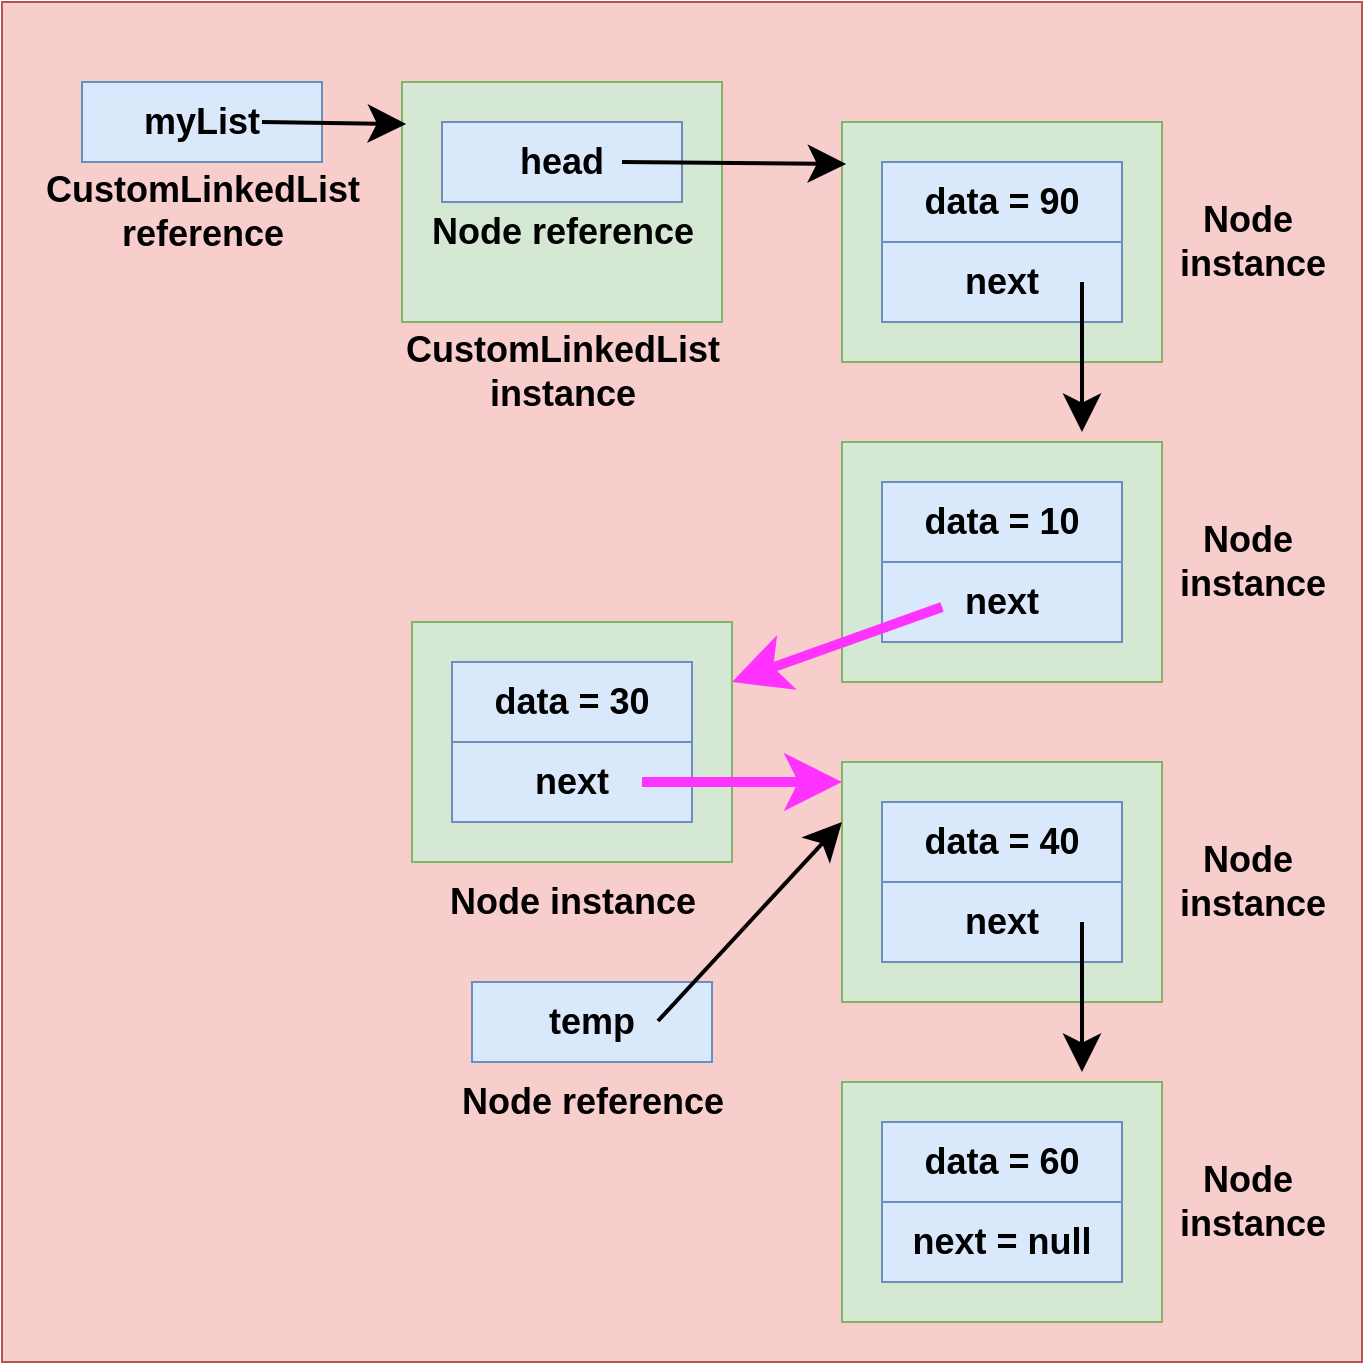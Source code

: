 <mxfile version="24.3.1" type="github">
  <diagram name="Page-1" id="obtLO9Ykf1SX7V-qpWQ-">
    <mxGraphModel dx="1224" dy="698" grid="1" gridSize="10" guides="1" tooltips="1" connect="1" arrows="1" fold="1" page="1" pageScale="1" pageWidth="850" pageHeight="1100" math="0" shadow="0">
      <root>
        <mxCell id="0" />
        <mxCell id="1" parent="0" />
        <mxCell id="OWp0184Ef4b5I24yEP23-57" value="" style="rounded=0;whiteSpace=wrap;html=1;fillColor=#f8cecc;strokeColor=#b85450;" parent="1" vertex="1">
          <mxGeometry x="80" y="40" width="680" height="680" as="geometry" />
        </mxCell>
        <mxCell id="OWp0184Ef4b5I24yEP23-30" value="" style="rounded=0;whiteSpace=wrap;html=1;fillColor=#d5e8d4;strokeColor=#82b366;" parent="1" vertex="1">
          <mxGeometry x="500" y="100" width="160" height="120" as="geometry" />
        </mxCell>
        <mxCell id="OWp0184Ef4b5I24yEP23-1" value="myList" style="rounded=0;whiteSpace=wrap;html=1;fontSize=18;fontStyle=1;fillColor=#dae8fc;strokeColor=#6c8ebf;" parent="1" vertex="1">
          <mxGeometry x="120" y="80" width="120" height="40" as="geometry" />
        </mxCell>
        <mxCell id="OWp0184Ef4b5I24yEP23-2" value="CustomLinkedList&lt;div style=&quot;font-size: 18px;&quot;&gt;reference&lt;/div&gt;" style="text;html=1;align=center;verticalAlign=middle;resizable=0;points=[];autosize=1;strokeColor=none;fillColor=none;fontSize=18;fontStyle=1" parent="1" vertex="1">
          <mxGeometry x="95" y="115" width="170" height="60" as="geometry" />
        </mxCell>
        <mxCell id="OWp0184Ef4b5I24yEP23-3" value="" style="rounded=0;whiteSpace=wrap;html=1;fontSize=18;fontStyle=1;fillColor=#d5e8d4;strokeColor=#82b366;" parent="1" vertex="1">
          <mxGeometry x="280" y="80" width="160" height="120" as="geometry" />
        </mxCell>
        <mxCell id="OWp0184Ef4b5I24yEP23-4" value="head" style="rounded=0;whiteSpace=wrap;html=1;fontSize=18;fontStyle=1;fillColor=#dae8fc;strokeColor=#6c8ebf;" parent="1" vertex="1">
          <mxGeometry x="300" y="100" width="120" height="40" as="geometry" />
        </mxCell>
        <mxCell id="OWp0184Ef4b5I24yEP23-5" value="Node reference" style="text;html=1;align=center;verticalAlign=middle;resizable=0;points=[];autosize=1;strokeColor=none;fillColor=none;fontSize=18;fontStyle=1" parent="1" vertex="1">
          <mxGeometry x="285" y="135" width="150" height="40" as="geometry" />
        </mxCell>
        <mxCell id="OWp0184Ef4b5I24yEP23-6" value="CustomLinkedList&lt;div style=&quot;font-size: 18px;&quot;&gt;instance&lt;/div&gt;" style="text;html=1;align=center;verticalAlign=middle;resizable=0;points=[];autosize=1;strokeColor=none;fillColor=none;fontSize=18;fontStyle=1" parent="1" vertex="1">
          <mxGeometry x="275" y="195" width="170" height="60" as="geometry" />
        </mxCell>
        <mxCell id="OWp0184Ef4b5I24yEP23-7" value="" style="endArrow=classic;html=1;rounded=0;entryX=0.013;entryY=0.175;entryDx=0;entryDy=0;entryPerimeter=0;fontSize=18;fontStyle=1;strokeWidth=2;jumpSize=6;endSize=13;" parent="1" target="OWp0184Ef4b5I24yEP23-3" edge="1">
          <mxGeometry width="50" height="50" relative="1" as="geometry">
            <mxPoint x="210" y="100" as="sourcePoint" />
            <mxPoint x="260" y="50" as="targetPoint" />
          </mxGeometry>
        </mxCell>
        <mxCell id="OWp0184Ef4b5I24yEP23-8" value="data = 90" style="rounded=0;whiteSpace=wrap;html=1;fontSize=18;fontStyle=1;fillColor=#dae8fc;strokeColor=#6c8ebf;" parent="1" vertex="1">
          <mxGeometry x="520" y="120" width="120" height="40" as="geometry" />
        </mxCell>
        <mxCell id="OWp0184Ef4b5I24yEP23-10" value="next" style="rounded=0;whiteSpace=wrap;html=1;fontSize=18;fontStyle=1;fillColor=#dae8fc;strokeColor=#6c8ebf;" parent="1" vertex="1">
          <mxGeometry x="520" y="160" width="120" height="40" as="geometry" />
        </mxCell>
        <mxCell id="OWp0184Ef4b5I24yEP23-11" value="Node&amp;nbsp;&lt;div&gt;instance&lt;/div&gt;" style="text;html=1;align=center;verticalAlign=middle;resizable=0;points=[];autosize=1;strokeColor=none;fillColor=none;fontSize=18;fontStyle=1" parent="1" vertex="1">
          <mxGeometry x="660" y="130" width="90" height="60" as="geometry" />
        </mxCell>
        <mxCell id="OWp0184Ef4b5I24yEP23-21" value="" style="endArrow=classic;html=1;rounded=0;fontSize=18;fontStyle=1;strokeWidth=2;jumpSize=6;endSize=13;" parent="1" edge="1">
          <mxGeometry width="50" height="50" relative="1" as="geometry">
            <mxPoint x="620" y="180" as="sourcePoint" />
            <mxPoint x="620" y="255" as="targetPoint" />
          </mxGeometry>
        </mxCell>
        <mxCell id="OWp0184Ef4b5I24yEP23-26" value="" style="endArrow=classic;html=1;rounded=0;fontSize=18;fontStyle=1;strokeWidth=2;jumpSize=6;endSize=13;entryX=0.013;entryY=0.175;entryDx=0;entryDy=0;entryPerimeter=0;" parent="1" target="OWp0184Ef4b5I24yEP23-30" edge="1">
          <mxGeometry width="50" height="50" relative="1" as="geometry">
            <mxPoint x="390" y="120" as="sourcePoint" />
            <mxPoint x="490" y="120" as="targetPoint" />
          </mxGeometry>
        </mxCell>
        <mxCell id="OWp0184Ef4b5I24yEP23-42" value="" style="rounded=0;whiteSpace=wrap;html=1;fillColor=#d5e8d4;strokeColor=#82b366;" parent="1" vertex="1">
          <mxGeometry x="500" y="260" width="160" height="120" as="geometry" />
        </mxCell>
        <mxCell id="OWp0184Ef4b5I24yEP23-43" value="data = 10" style="rounded=0;whiteSpace=wrap;html=1;fontSize=18;fontStyle=1;fillColor=#dae8fc;strokeColor=#6c8ebf;" parent="1" vertex="1">
          <mxGeometry x="520" y="280" width="120" height="40" as="geometry" />
        </mxCell>
        <mxCell id="OWp0184Ef4b5I24yEP23-44" value="next" style="rounded=0;whiteSpace=wrap;html=1;fontSize=18;fontStyle=1;fillColor=#dae8fc;strokeColor=#6c8ebf;" parent="1" vertex="1">
          <mxGeometry x="520" y="320" width="120" height="40" as="geometry" />
        </mxCell>
        <mxCell id="OWp0184Ef4b5I24yEP23-45" value="Node&amp;nbsp;&lt;div&gt;instance&lt;/div&gt;" style="text;html=1;align=center;verticalAlign=middle;resizable=0;points=[];autosize=1;strokeColor=none;fillColor=none;fontSize=18;fontStyle=1" parent="1" vertex="1">
          <mxGeometry x="660" y="290" width="90" height="60" as="geometry" />
        </mxCell>
        <mxCell id="OWp0184Ef4b5I24yEP23-47" value="" style="rounded=0;whiteSpace=wrap;html=1;fillColor=#d5e8d4;strokeColor=#82b366;" parent="1" vertex="1">
          <mxGeometry x="500" y="420" width="160" height="120" as="geometry" />
        </mxCell>
        <mxCell id="OWp0184Ef4b5I24yEP23-48" value="data = 40" style="rounded=0;whiteSpace=wrap;html=1;fontSize=18;fontStyle=1;fillColor=#dae8fc;strokeColor=#6c8ebf;" parent="1" vertex="1">
          <mxGeometry x="520" y="440" width="120" height="40" as="geometry" />
        </mxCell>
        <mxCell id="OWp0184Ef4b5I24yEP23-49" value="next" style="rounded=0;whiteSpace=wrap;html=1;fontSize=18;fontStyle=1;fillColor=#dae8fc;strokeColor=#6c8ebf;" parent="1" vertex="1">
          <mxGeometry x="520" y="480" width="120" height="40" as="geometry" />
        </mxCell>
        <mxCell id="OWp0184Ef4b5I24yEP23-50" value="Node&amp;nbsp;&lt;div&gt;instance&lt;/div&gt;" style="text;html=1;align=center;verticalAlign=middle;resizable=0;points=[];autosize=1;strokeColor=none;fillColor=none;fontSize=18;fontStyle=1" parent="1" vertex="1">
          <mxGeometry x="660" y="450" width="90" height="60" as="geometry" />
        </mxCell>
        <mxCell id="OWp0184Ef4b5I24yEP23-51" value="" style="endArrow=classic;html=1;rounded=0;fontSize=18;fontStyle=1;strokeWidth=2;jumpSize=6;endSize=13;" parent="1" edge="1">
          <mxGeometry width="50" height="50" relative="1" as="geometry">
            <mxPoint x="620" y="500" as="sourcePoint" />
            <mxPoint x="620" y="575" as="targetPoint" />
          </mxGeometry>
        </mxCell>
        <mxCell id="OWp0184Ef4b5I24yEP23-52" value="" style="rounded=0;whiteSpace=wrap;html=1;fillColor=#d5e8d4;strokeColor=#82b366;" parent="1" vertex="1">
          <mxGeometry x="500" y="580" width="160" height="120" as="geometry" />
        </mxCell>
        <mxCell id="OWp0184Ef4b5I24yEP23-53" value="data = 60" style="rounded=0;whiteSpace=wrap;html=1;fontSize=18;fontStyle=1;fillColor=#dae8fc;strokeColor=#6c8ebf;" parent="1" vertex="1">
          <mxGeometry x="520" y="600" width="120" height="40" as="geometry" />
        </mxCell>
        <mxCell id="OWp0184Ef4b5I24yEP23-54" value="next = null" style="rounded=0;whiteSpace=wrap;html=1;fontSize=18;fontStyle=1;fillColor=#dae8fc;strokeColor=#6c8ebf;" parent="1" vertex="1">
          <mxGeometry x="520" y="640" width="120" height="40" as="geometry" />
        </mxCell>
        <mxCell id="OWp0184Ef4b5I24yEP23-55" value="Node&amp;nbsp;&lt;div&gt;instance&lt;/div&gt;" style="text;html=1;align=center;verticalAlign=middle;resizable=0;points=[];autosize=1;strokeColor=none;fillColor=none;fontSize=18;fontStyle=1" parent="1" vertex="1">
          <mxGeometry x="660" y="610" width="90" height="60" as="geometry" />
        </mxCell>
        <mxCell id="OWp0184Ef4b5I24yEP23-58" value="" style="rounded=0;whiteSpace=wrap;html=1;fillColor=#d5e8d4;strokeColor=#82b366;" parent="1" vertex="1">
          <mxGeometry x="285" y="350" width="160" height="120" as="geometry" />
        </mxCell>
        <mxCell id="OWp0184Ef4b5I24yEP23-59" value="data = 30" style="rounded=0;whiteSpace=wrap;html=1;fontSize=18;fontStyle=1;fillColor=#dae8fc;strokeColor=#6c8ebf;" parent="1" vertex="1">
          <mxGeometry x="305" y="370" width="120" height="40" as="geometry" />
        </mxCell>
        <mxCell id="OWp0184Ef4b5I24yEP23-60" value="next" style="rounded=0;whiteSpace=wrap;html=1;fontSize=18;fontStyle=1;fillColor=#dae8fc;strokeColor=#6c8ebf;" parent="1" vertex="1">
          <mxGeometry x="305" y="410" width="120" height="40" as="geometry" />
        </mxCell>
        <mxCell id="OWp0184Ef4b5I24yEP23-62" value="" style="endArrow=classic;html=1;rounded=0;fontSize=18;fontStyle=0;strokeWidth=5;jumpSize=6;endSize=13;entryX=1;entryY=0.25;entryDx=0;entryDy=0;exitX=0.25;exitY=0.563;exitDx=0;exitDy=0;exitPerimeter=0;strokeColor=#FF33FF;" parent="1" source="OWp0184Ef4b5I24yEP23-44" target="OWp0184Ef4b5I24yEP23-58" edge="1">
          <mxGeometry width="50" height="50" relative="1" as="geometry">
            <mxPoint x="610" y="342.5" as="sourcePoint" />
            <mxPoint x="610" y="417.5" as="targetPoint" />
          </mxGeometry>
        </mxCell>
        <mxCell id="OWp0184Ef4b5I24yEP23-63" value="" style="endArrow=classic;html=1;rounded=0;fontSize=18;fontStyle=0;strokeWidth=5;jumpSize=6;endSize=13;entryX=0;entryY=0.083;entryDx=0;entryDy=0;entryPerimeter=0;strokeColor=#FF33FF;" parent="1" target="OWp0184Ef4b5I24yEP23-47" edge="1">
          <mxGeometry width="50" height="50" relative="1" as="geometry">
            <mxPoint x="400" y="430" as="sourcePoint" />
            <mxPoint x="400" y="505" as="targetPoint" />
          </mxGeometry>
        </mxCell>
        <mxCell id="OWp0184Ef4b5I24yEP23-64" value="temp" style="rounded=0;whiteSpace=wrap;html=1;fontSize=18;fontStyle=1;fillColor=#dae8fc;strokeColor=#6c8ebf;" parent="1" vertex="1">
          <mxGeometry x="315" y="530" width="120" height="40" as="geometry" />
        </mxCell>
        <mxCell id="OWp0184Ef4b5I24yEP23-65" value="Node instance" style="text;html=1;align=center;verticalAlign=middle;resizable=0;points=[];autosize=1;strokeColor=none;fillColor=none;fontSize=18;fontStyle=1" parent="1" vertex="1">
          <mxGeometry x="295" y="470" width="140" height="40" as="geometry" />
        </mxCell>
        <mxCell id="OWp0184Ef4b5I24yEP23-66" value="Node reference" style="text;html=1;align=center;verticalAlign=middle;resizable=0;points=[];autosize=1;strokeColor=none;fillColor=none;fontSize=18;fontStyle=1" parent="1" vertex="1">
          <mxGeometry x="300" y="570" width="150" height="40" as="geometry" />
        </mxCell>
        <mxCell id="OWp0184Ef4b5I24yEP23-67" value="" style="endArrow=classic;html=1;rounded=0;entryX=0;entryY=0.25;entryDx=0;entryDy=0;fontSize=18;fontStyle=1;strokeWidth=2;jumpSize=6;endSize=13;" parent="1" edge="1" target="OWp0184Ef4b5I24yEP23-47">
          <mxGeometry width="50" height="50" relative="1" as="geometry">
            <mxPoint x="408" y="549.5" as="sourcePoint" />
            <mxPoint x="480" y="550.5" as="targetPoint" />
          </mxGeometry>
        </mxCell>
      </root>
    </mxGraphModel>
  </diagram>
</mxfile>
